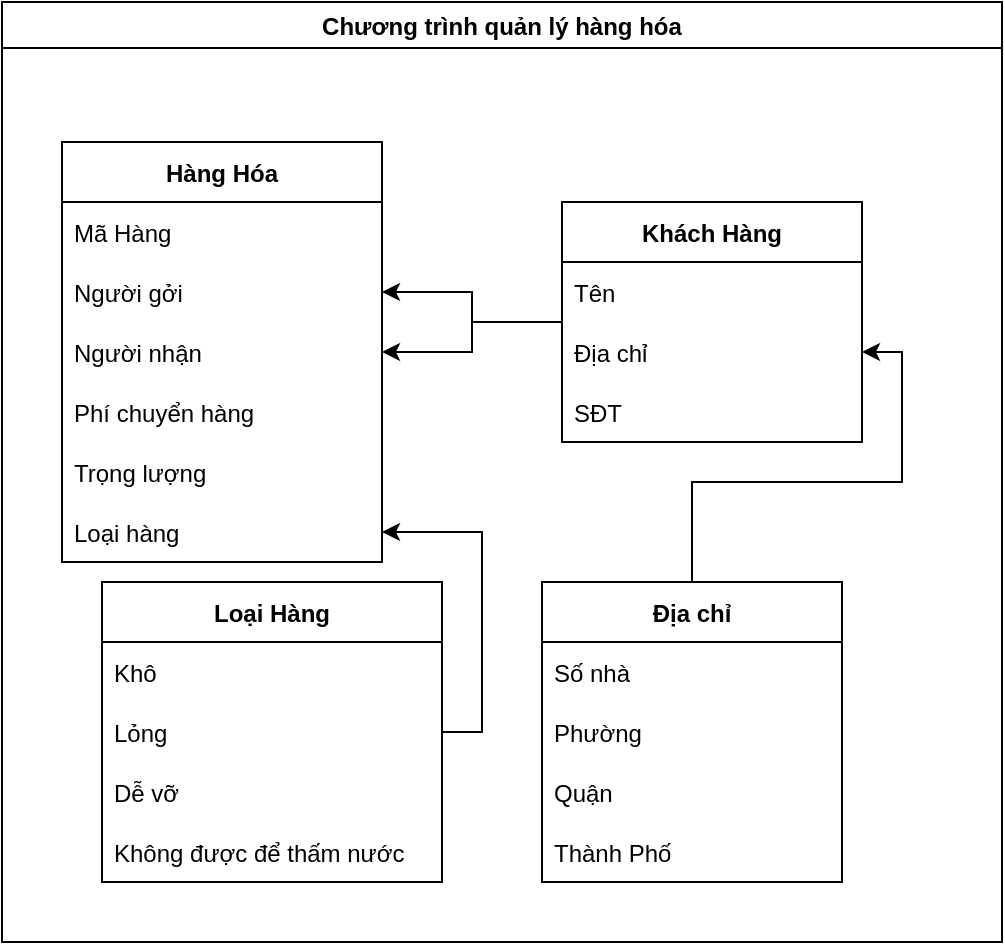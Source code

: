 <mxfile version="16.0.0" type="onedrive"><diagram id="jjs16CKah1CPWTd9Dzzf" name="Page-1"><mxGraphModel dx="1169" dy="673" grid="1" gridSize="10" guides="1" tooltips="1" connect="1" arrows="1" fold="1" page="1" pageScale="1" pageWidth="827" pageHeight="1169" math="0" shadow="0"><root><mxCell id="0"/><mxCell id="1" parent="0"/><mxCell id="SxKIZOHU2AIzY0ShKj1--40" style="edgeStyle=orthogonalEdgeStyle;rounded=0;orthogonalLoop=1;jettySize=auto;html=1;entryX=1;entryY=0.5;entryDx=0;entryDy=0;" edge="1" parent="1" source="SxKIZOHU2AIzY0ShKj1--16" target="SxKIZOHU2AIzY0ShKj1--38"><mxGeometry relative="1" as="geometry"/></mxCell><mxCell id="SxKIZOHU2AIzY0ShKj1--48" style="edgeStyle=orthogonalEdgeStyle;rounded=0;orthogonalLoop=1;jettySize=auto;html=1;entryX=1;entryY=0.5;entryDx=0;entryDy=0;" edge="1" parent="1" source="SxKIZOHU2AIzY0ShKj1--16" target="SxKIZOHU2AIzY0ShKj1--37"><mxGeometry relative="1" as="geometry"/></mxCell><mxCell id="SxKIZOHU2AIzY0ShKj1--16" value="Khách Hàng" style="swimlane;fontStyle=1;childLayout=stackLayout;horizontal=1;startSize=30;horizontalStack=0;resizeParent=1;resizeParentMax=0;resizeLast=0;collapsible=1;marginBottom=0;" vertex="1" parent="1"><mxGeometry x="310" y="320" width="150" height="120" as="geometry"><mxRectangle x="60" y="400" width="90" height="30" as="alternateBounds"/></mxGeometry></mxCell><mxCell id="SxKIZOHU2AIzY0ShKj1--18" value="Tên " style="text;strokeColor=none;fillColor=none;align=left;verticalAlign=middle;spacingLeft=4;spacingRight=4;overflow=hidden;points=[[0,0.5],[1,0.5]];portConstraint=eastwest;rotatable=0;" vertex="1" parent="SxKIZOHU2AIzY0ShKj1--16"><mxGeometry y="30" width="150" height="30" as="geometry"/></mxCell><mxCell id="SxKIZOHU2AIzY0ShKj1--19" value="Địa chỉ " style="text;strokeColor=none;fillColor=none;align=left;verticalAlign=middle;spacingLeft=4;spacingRight=4;overflow=hidden;points=[[0,0.5],[1,0.5]];portConstraint=eastwest;rotatable=0;" vertex="1" parent="SxKIZOHU2AIzY0ShKj1--16"><mxGeometry y="60" width="150" height="30" as="geometry"/></mxCell><mxCell id="SxKIZOHU2AIzY0ShKj1--20" value="SĐT" style="text;strokeColor=none;fillColor=none;align=left;verticalAlign=middle;spacingLeft=4;spacingRight=4;overflow=hidden;points=[[0,0.5],[1,0.5]];portConstraint=eastwest;rotatable=0;" vertex="1" parent="SxKIZOHU2AIzY0ShKj1--16"><mxGeometry y="90" width="150" height="30" as="geometry"/></mxCell><mxCell id="SxKIZOHU2AIzY0ShKj1--4" value="Hàng Hóa" style="swimlane;fontStyle=1;childLayout=stackLayout;horizontal=1;startSize=30;horizontalStack=0;resizeParent=1;resizeParentMax=0;resizeLast=0;collapsible=1;marginBottom=0;" vertex="1" parent="1"><mxGeometry x="60" y="290" width="160" height="210" as="geometry"><mxRectangle x="60" y="400" width="90" height="30" as="alternateBounds"/></mxGeometry></mxCell><mxCell id="SxKIZOHU2AIzY0ShKj1--6" value="Mã Hàng" style="text;strokeColor=none;fillColor=none;align=left;verticalAlign=middle;spacingLeft=4;spacingRight=4;overflow=hidden;points=[[0,0.5],[1,0.5]];portConstraint=eastwest;rotatable=0;" vertex="1" parent="SxKIZOHU2AIzY0ShKj1--4"><mxGeometry y="30" width="160" height="30" as="geometry"/></mxCell><mxCell id="SxKIZOHU2AIzY0ShKj1--38" value="Người gởi" style="text;strokeColor=none;fillColor=none;align=left;verticalAlign=middle;spacingLeft=4;spacingRight=4;overflow=hidden;points=[[0,0.5],[1,0.5]];portConstraint=eastwest;rotatable=0;" vertex="1" parent="SxKIZOHU2AIzY0ShKj1--4"><mxGeometry y="60" width="160" height="30" as="geometry"/></mxCell><mxCell id="SxKIZOHU2AIzY0ShKj1--37" value="Người nhận" style="text;strokeColor=none;fillColor=none;align=left;verticalAlign=middle;spacingLeft=4;spacingRight=4;overflow=hidden;points=[[0,0.5],[1,0.5]];portConstraint=eastwest;rotatable=0;" vertex="1" parent="SxKIZOHU2AIzY0ShKj1--4"><mxGeometry y="90" width="160" height="30" as="geometry"/></mxCell><mxCell id="SxKIZOHU2AIzY0ShKj1--13" value="Phí chuyển hàng" style="text;strokeColor=none;fillColor=none;align=left;verticalAlign=middle;spacingLeft=4;spacingRight=4;overflow=hidden;points=[[0,0.5],[1,0.5]];portConstraint=eastwest;rotatable=0;" vertex="1" parent="SxKIZOHU2AIzY0ShKj1--4"><mxGeometry y="120" width="160" height="30" as="geometry"/></mxCell><mxCell id="SxKIZOHU2AIzY0ShKj1--12" value="Trọng lượng" style="text;strokeColor=none;fillColor=none;align=left;verticalAlign=middle;spacingLeft=4;spacingRight=4;overflow=hidden;points=[[0,0.5],[1,0.5]];portConstraint=eastwest;rotatable=0;" vertex="1" parent="SxKIZOHU2AIzY0ShKj1--4"><mxGeometry y="150" width="160" height="30" as="geometry"/></mxCell><mxCell id="SxKIZOHU2AIzY0ShKj1--11" value="Loại hàng" style="text;strokeColor=none;fillColor=none;align=left;verticalAlign=middle;spacingLeft=4;spacingRight=4;overflow=hidden;points=[[0,0.5],[1,0.5]];portConstraint=eastwest;rotatable=0;" vertex="1" parent="SxKIZOHU2AIzY0ShKj1--4"><mxGeometry y="180" width="160" height="30" as="geometry"/></mxCell><mxCell id="SxKIZOHU2AIzY0ShKj1--46" style="edgeStyle=orthogonalEdgeStyle;rounded=0;orthogonalLoop=1;jettySize=auto;html=1;entryX=1;entryY=0.5;entryDx=0;entryDy=0;" edge="1" parent="1" source="SxKIZOHU2AIzY0ShKj1--41" target="SxKIZOHU2AIzY0ShKj1--19"><mxGeometry relative="1" as="geometry"/></mxCell><mxCell id="SxKIZOHU2AIzY0ShKj1--59" value="Chương trình quản lý hàng hóa" style="swimlane;" vertex="1" parent="1"><mxGeometry x="30" y="220" width="500" height="470" as="geometry"/></mxCell><mxCell id="SxKIZOHU2AIzY0ShKj1--41" value="Địa chỉ" style="swimlane;fontStyle=1;childLayout=stackLayout;horizontal=1;startSize=30;horizontalStack=0;resizeParent=1;resizeParentMax=0;resizeLast=0;collapsible=1;marginBottom=0;" vertex="1" parent="SxKIZOHU2AIzY0ShKj1--59"><mxGeometry x="270" y="290" width="150" height="150" as="geometry"><mxRectangle x="60" y="400" width="90" height="30" as="alternateBounds"/></mxGeometry></mxCell><mxCell id="SxKIZOHU2AIzY0ShKj1--42" value="Số nhà" style="text;strokeColor=none;fillColor=none;align=left;verticalAlign=middle;spacingLeft=4;spacingRight=4;overflow=hidden;points=[[0,0.5],[1,0.5]];portConstraint=eastwest;rotatable=0;" vertex="1" parent="SxKIZOHU2AIzY0ShKj1--41"><mxGeometry y="30" width="150" height="30" as="geometry"/></mxCell><mxCell id="SxKIZOHU2AIzY0ShKj1--43" value="Phường" style="text;strokeColor=none;fillColor=none;align=left;verticalAlign=middle;spacingLeft=4;spacingRight=4;overflow=hidden;points=[[0,0.5],[1,0.5]];portConstraint=eastwest;rotatable=0;" vertex="1" parent="SxKIZOHU2AIzY0ShKj1--41"><mxGeometry y="60" width="150" height="30" as="geometry"/></mxCell><mxCell id="SxKIZOHU2AIzY0ShKj1--44" value="Quận" style="text;strokeColor=none;fillColor=none;align=left;verticalAlign=middle;spacingLeft=4;spacingRight=4;overflow=hidden;points=[[0,0.5],[1,0.5]];portConstraint=eastwest;rotatable=0;" vertex="1" parent="SxKIZOHU2AIzY0ShKj1--41"><mxGeometry y="90" width="150" height="30" as="geometry"/></mxCell><mxCell id="SxKIZOHU2AIzY0ShKj1--45" value="Thành Phố" style="text;strokeColor=none;fillColor=none;align=left;verticalAlign=middle;spacingLeft=4;spacingRight=4;overflow=hidden;points=[[0,0.5],[1,0.5]];portConstraint=eastwest;rotatable=0;" vertex="1" parent="SxKIZOHU2AIzY0ShKj1--41"><mxGeometry y="120" width="150" height="30" as="geometry"/></mxCell><mxCell id="SxKIZOHU2AIzY0ShKj1--61" value="Loại Hàng" style="swimlane;fontStyle=1;childLayout=stackLayout;horizontal=1;startSize=30;horizontalStack=0;resizeParent=1;resizeParentMax=0;resizeLast=0;collapsible=1;marginBottom=0;" vertex="1" parent="SxKIZOHU2AIzY0ShKj1--59"><mxGeometry x="50" y="290" width="170" height="150" as="geometry"><mxRectangle x="60" y="400" width="90" height="30" as="alternateBounds"/></mxGeometry></mxCell><mxCell id="SxKIZOHU2AIzY0ShKj1--62" value="Khô" style="text;strokeColor=none;fillColor=none;align=left;verticalAlign=middle;spacingLeft=4;spacingRight=4;overflow=hidden;points=[[0,0.5],[1,0.5]];portConstraint=eastwest;rotatable=0;" vertex="1" parent="SxKIZOHU2AIzY0ShKj1--61"><mxGeometry y="30" width="170" height="30" as="geometry"/></mxCell><mxCell id="SxKIZOHU2AIzY0ShKj1--63" value="Lỏng" style="text;strokeColor=none;fillColor=none;align=left;verticalAlign=middle;spacingLeft=4;spacingRight=4;overflow=hidden;points=[[0,0.5],[1,0.5]];portConstraint=eastwest;rotatable=0;" vertex="1" parent="SxKIZOHU2AIzY0ShKj1--61"><mxGeometry y="60" width="170" height="30" as="geometry"/></mxCell><mxCell id="SxKIZOHU2AIzY0ShKj1--64" value="Dễ vỡ" style="text;strokeColor=none;fillColor=none;align=left;verticalAlign=middle;spacingLeft=4;spacingRight=4;overflow=hidden;points=[[0,0.5],[1,0.5]];portConstraint=eastwest;rotatable=0;" vertex="1" parent="SxKIZOHU2AIzY0ShKj1--61"><mxGeometry y="90" width="170" height="30" as="geometry"/></mxCell><mxCell id="SxKIZOHU2AIzY0ShKj1--65" value="Không được để thấm nước" style="text;strokeColor=none;fillColor=none;align=left;verticalAlign=middle;spacingLeft=4;spacingRight=4;overflow=hidden;points=[[0,0.5],[1,0.5]];portConstraint=eastwest;rotatable=0;" vertex="1" parent="SxKIZOHU2AIzY0ShKj1--61"><mxGeometry y="120" width="170" height="30" as="geometry"/></mxCell><mxCell id="SxKIZOHU2AIzY0ShKj1--66" style="edgeStyle=orthogonalEdgeStyle;rounded=0;orthogonalLoop=1;jettySize=auto;html=1;exitX=1;exitY=0.5;exitDx=0;exitDy=0;" edge="1" parent="1" source="SxKIZOHU2AIzY0ShKj1--63" target="SxKIZOHU2AIzY0ShKj1--11"><mxGeometry relative="1" as="geometry"/></mxCell></root></mxGraphModel></diagram></mxfile>